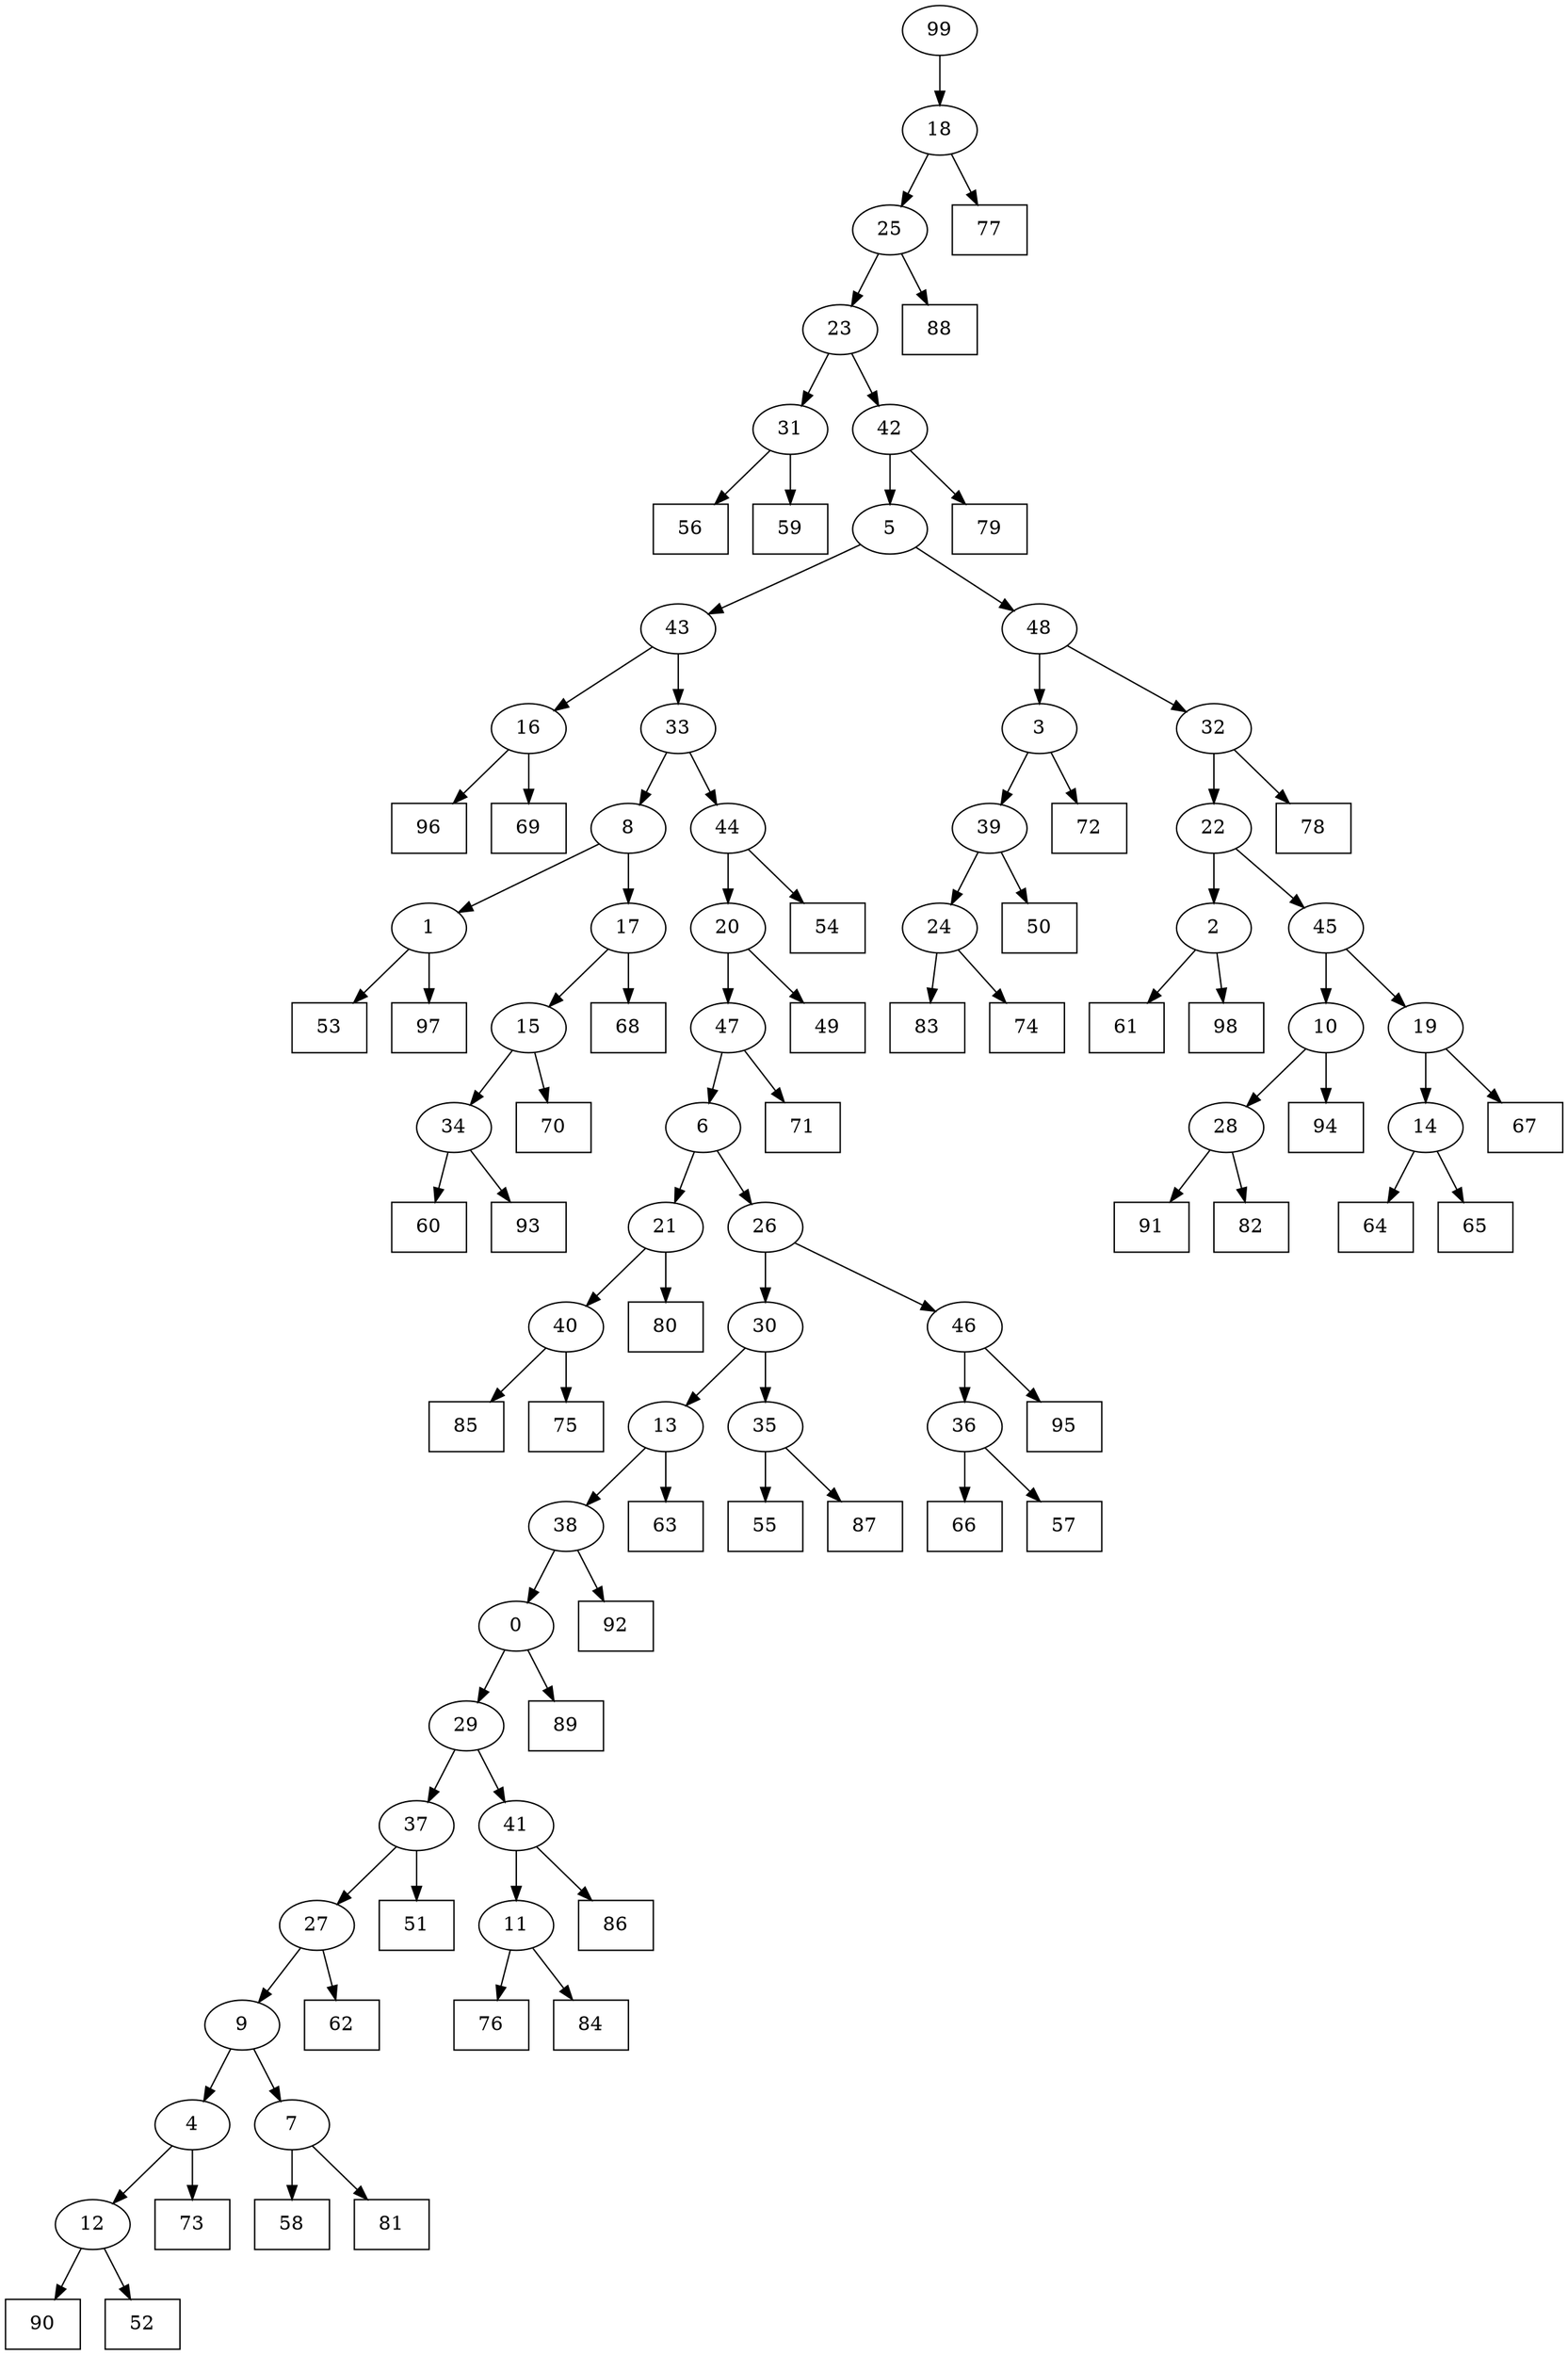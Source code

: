 digraph G {
0[label="0"];
1[label="1"];
2[label="2"];
3[label="3"];
4[label="4"];
5[label="5"];
6[label="6"];
7[label="7"];
8[label="8"];
9[label="9"];
10[label="10"];
11[label="11"];
12[label="12"];
13[label="13"];
14[label="14"];
15[label="15"];
16[label="16"];
17[label="17"];
18[label="18"];
19[label="19"];
20[label="20"];
21[label="21"];
22[label="22"];
23[label="23"];
24[label="24"];
25[label="25"];
26[label="26"];
27[label="27"];
28[label="28"];
29[label="29"];
30[label="30"];
31[label="31"];
32[label="32"];
33[label="33"];
34[label="34"];
35[label="35"];
36[label="36"];
37[label="37"];
38[label="38"];
39[label="39"];
40[label="40"];
41[label="41"];
42[label="42"];
43[label="43"];
44[label="44"];
45[label="45"];
46[label="46"];
47[label="47"];
48[label="48"];
49[shape=box,label="64"];
50[shape=box,label="55"];
51[shape=box,label="83"];
52[shape=box,label="91"];
53[shape=box,label="61"];
54[shape=box,label="78"];
55[shape=box,label="58"];
56[shape=box,label="88"];
57[shape=box,label="49"];
58[shape=box,label="54"];
59[shape=box,label="67"];
60[shape=box,label="53"];
61[shape=box,label="56"];
62[shape=box,label="79"];
63[shape=box,label="86"];
64[shape=box,label="87"];
65[shape=box,label="95"];
66[shape=box,label="81"];
67[shape=box,label="72"];
68[shape=box,label="98"];
69[shape=box,label="89"];
70[shape=box,label="63"];
71[shape=box,label="85"];
72[shape=box,label="76"];
73[shape=box,label="73"];
74[shape=box,label="59"];
75[shape=box,label="97"];
76[shape=box,label="96"];
77[shape=box,label="82"];
78[shape=box,label="77"];
79[shape=box,label="65"];
80[shape=box,label="94"];
81[shape=box,label="70"];
82[shape=box,label="62"];
83[shape=box,label="92"];
84[shape=box,label="90"];
85[shape=box,label="60"];
86[shape=box,label="68"];
87[shape=box,label="75"];
88[shape=box,label="52"];
89[shape=box,label="50"];
90[shape=box,label="66"];
91[shape=box,label="93"];
92[shape=box,label="71"];
93[shape=box,label="80"];
94[shape=box,label="57"];
95[shape=box,label="74"];
96[shape=box,label="69"];
97[shape=box,label="84"];
98[shape=box,label="51"];
99[label="99"];
40->71 ;
11->97 ;
3->67 ;
11->72 ;
39->89 ;
2->53 ;
9->4 ;
41->63 ;
27->82 ;
14->49 ;
10->80 ;
7->66 ;
36->94 ;
21->40 ;
40->87 ;
46->65 ;
13->38 ;
37->98 ;
42->5 ;
35->64 ;
29->37 ;
46->36 ;
36->90 ;
4->73 ;
1->75 ;
5->43 ;
28->52 ;
0->29 ;
29->41 ;
19->59 ;
48->3 ;
12->88 ;
37->27 ;
47->6 ;
47->92 ;
8->1 ;
43->33 ;
33->8 ;
10->28 ;
20->57 ;
8->17 ;
43->16 ;
16->76 ;
44->20 ;
20->47 ;
7->55 ;
3->39 ;
38->83 ;
2->68 ;
16->96 ;
4->12 ;
12->84 ;
41->11 ;
31->74 ;
18->25 ;
25->56 ;
34->85 ;
26->30 ;
30->35 ;
38->0 ;
0->69 ;
30->13 ;
13->70 ;
99->18 ;
42->62 ;
17->86 ;
22->2 ;
15->34 ;
34->91 ;
24->95 ;
19->14 ;
14->79 ;
18->78 ;
23->31 ;
31->61 ;
35->50 ;
25->23 ;
23->42 ;
9->7 ;
6->21 ;
21->93 ;
45->10 ;
6->26 ;
26->46 ;
32->22 ;
39->24 ;
24->51 ;
27->9 ;
17->15 ;
15->81 ;
1->60 ;
22->45 ;
45->19 ;
5->48 ;
48->32 ;
32->54 ;
28->77 ;
33->44 ;
44->58 ;
}

